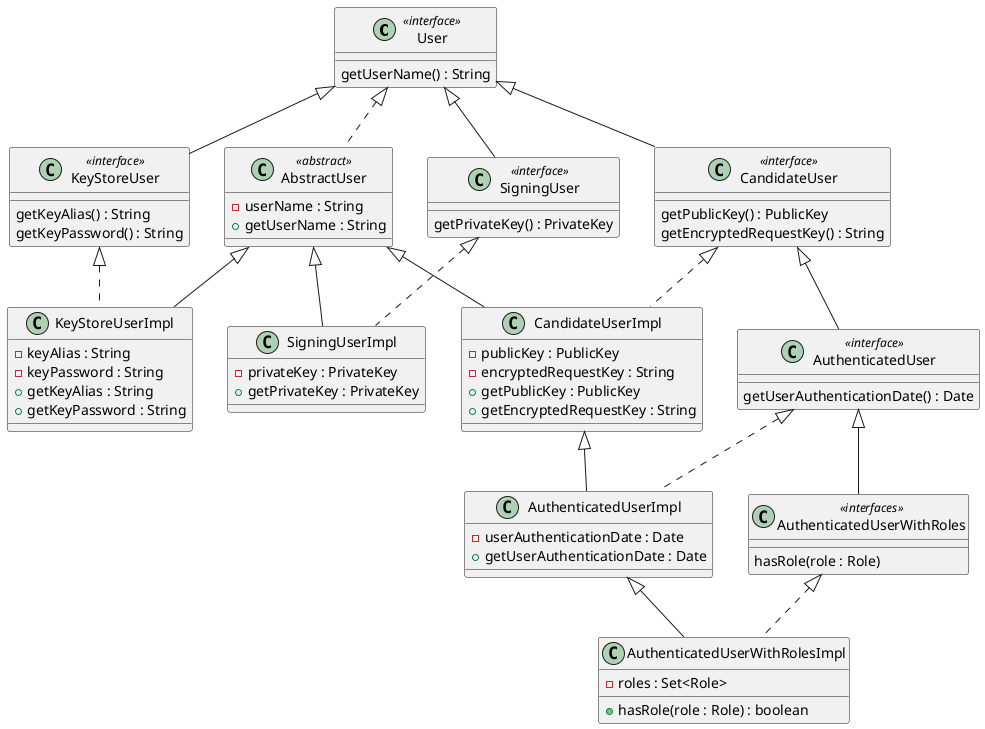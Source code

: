 @startuml
class User <<interface>>{

getUserName() : String
}

class KeyStoreUser <<interface>> extends User{
getKeyAlias() : String
getKeyPassword() : String
}

class SigningUser <<interface>> extends User{
getPrivateKey() : PrivateKey
}

class CandidateUser <<interface>> extends User{
getPublicKey() : PublicKey
getEncryptedRequestKey() : String
}

class AuthenticatedUser <<interface>> extends CandidateUser{
getUserAuthenticationDate() : Date
}

class AuthenticatedUserWithRoles <<interfaces>> extends AuthenticatedUser{
hasRole(role : Role)
}

class AbstractUser <<abstract>> implements User{
- userName : String
+ getUserName : String
}

class KeyStoreUserImpl extends AbstractUser implements KeyStoreUser{
- keyAlias : String
- keyPassword : String
+ getKeyAlias : String
+ getKeyPassword : String
}

class SigningUserImpl extends AbstractUser implements SigningUser{
- privateKey : PrivateKey
+ getPrivateKey : PrivateKey
}

class CandidateUserImpl extends AbstractUser implements CandidateUser{
- publicKey : PublicKey
- encryptedRequestKey : String
+ getPublicKey : PublicKey
+ getEncryptedRequestKey : String
}

class AuthenticatedUserImpl extends CandidateUserImpl implements AuthenticatedUser{
- userAuthenticationDate : Date
+ getUserAuthenticationDate : Date
}

class AuthenticatedUserWithRolesImpl extends AuthenticatedUserImpl implements AuthenticatedUserWithRoles{
- roles : Set<Role>
+ hasRole(role : Role) : boolean
}

@enduml
